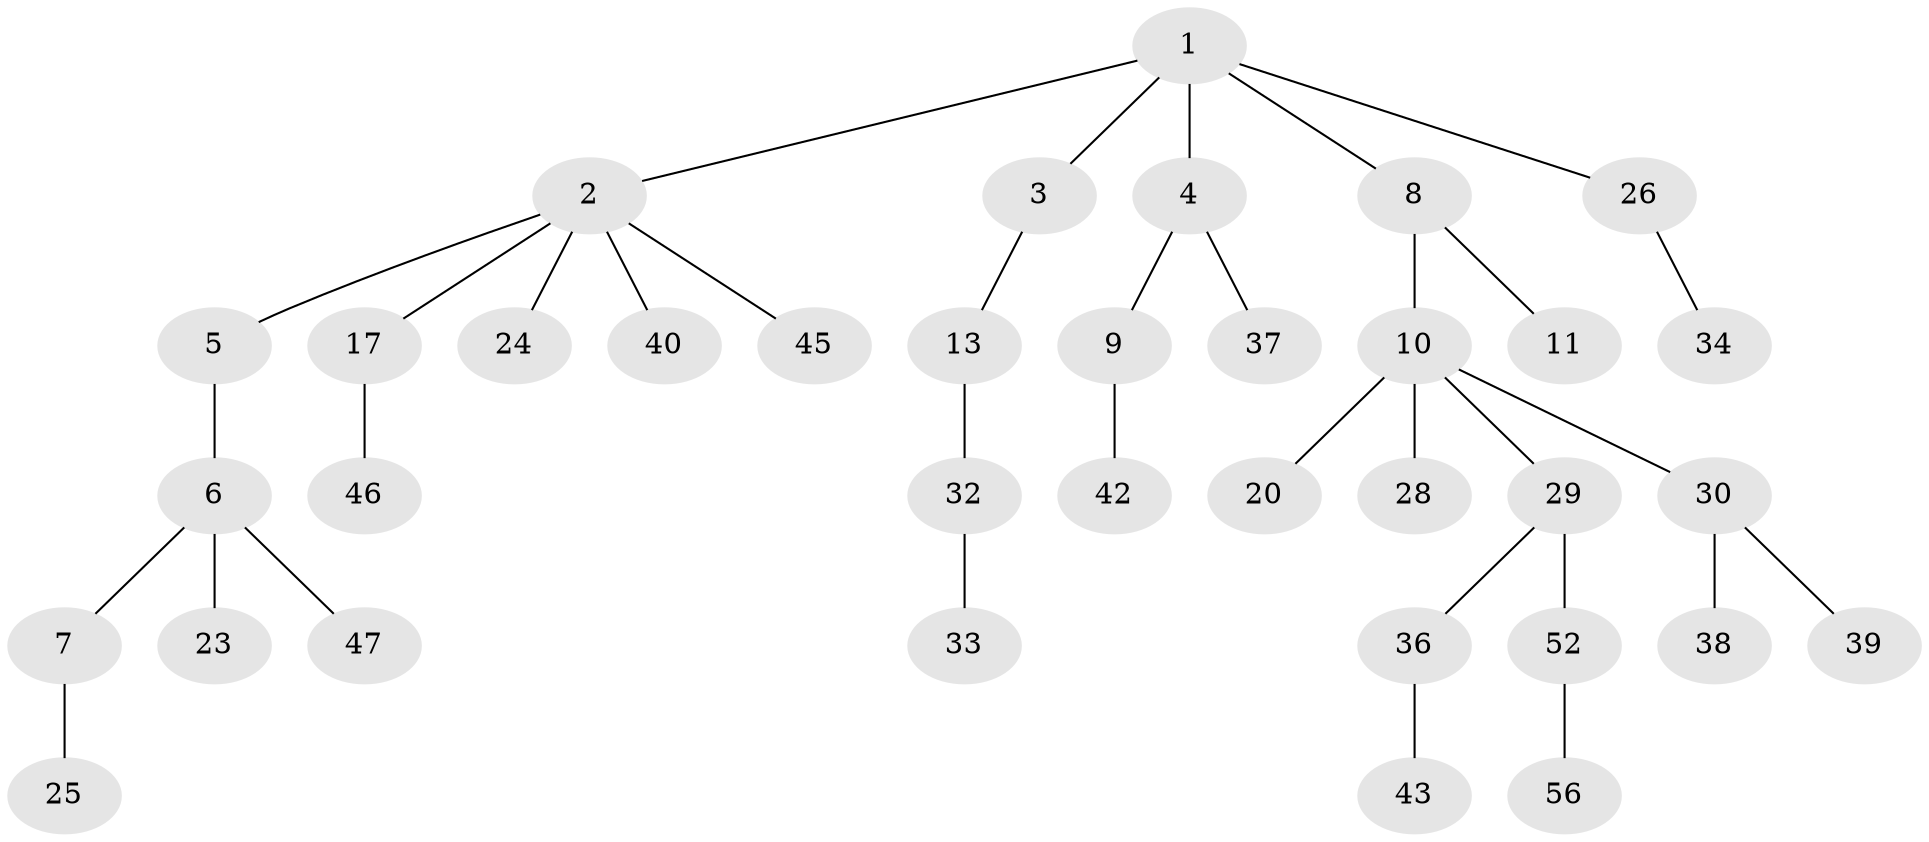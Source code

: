 // original degree distribution, {5: 0.03508771929824561, 3: 0.19298245614035087, 2: 0.22807017543859648, 4: 0.07017543859649122, 1: 0.47368421052631576}
// Generated by graph-tools (version 1.1) at 2025/42/03/06/25 10:42:02]
// undirected, 36 vertices, 35 edges
graph export_dot {
graph [start="1"]
  node [color=gray90,style=filled];
  1 [super="+19"];
  2 [super="+16"];
  3 [super="+22"];
  4 [super="+18"];
  5;
  6 [super="+12"];
  7 [super="+50"];
  8 [super="+35"];
  9 [super="+15"];
  10 [super="+14"];
  11;
  13;
  17 [super="+54"];
  20 [super="+21"];
  23 [super="+31"];
  24 [super="+49"];
  25;
  26 [super="+27"];
  28;
  29 [super="+41"];
  30 [super="+55"];
  32 [super="+48"];
  33;
  34;
  36 [super="+51"];
  37;
  38;
  39;
  40;
  42 [super="+44"];
  43 [super="+53"];
  45;
  46;
  47;
  52;
  56 [super="+57"];
  1 -- 2;
  1 -- 3;
  1 -- 4;
  1 -- 8;
  1 -- 26;
  2 -- 5;
  2 -- 17;
  2 -- 40;
  2 -- 24;
  2 -- 45;
  3 -- 13;
  4 -- 9;
  4 -- 37;
  5 -- 6;
  6 -- 7;
  6 -- 47;
  6 -- 23;
  7 -- 25;
  8 -- 10;
  8 -- 11;
  9 -- 42;
  10 -- 29;
  10 -- 30;
  10 -- 20;
  10 -- 28;
  13 -- 32;
  17 -- 46;
  26 -- 34;
  29 -- 36;
  29 -- 52;
  30 -- 38;
  30 -- 39;
  32 -- 33;
  36 -- 43;
  52 -- 56;
}
